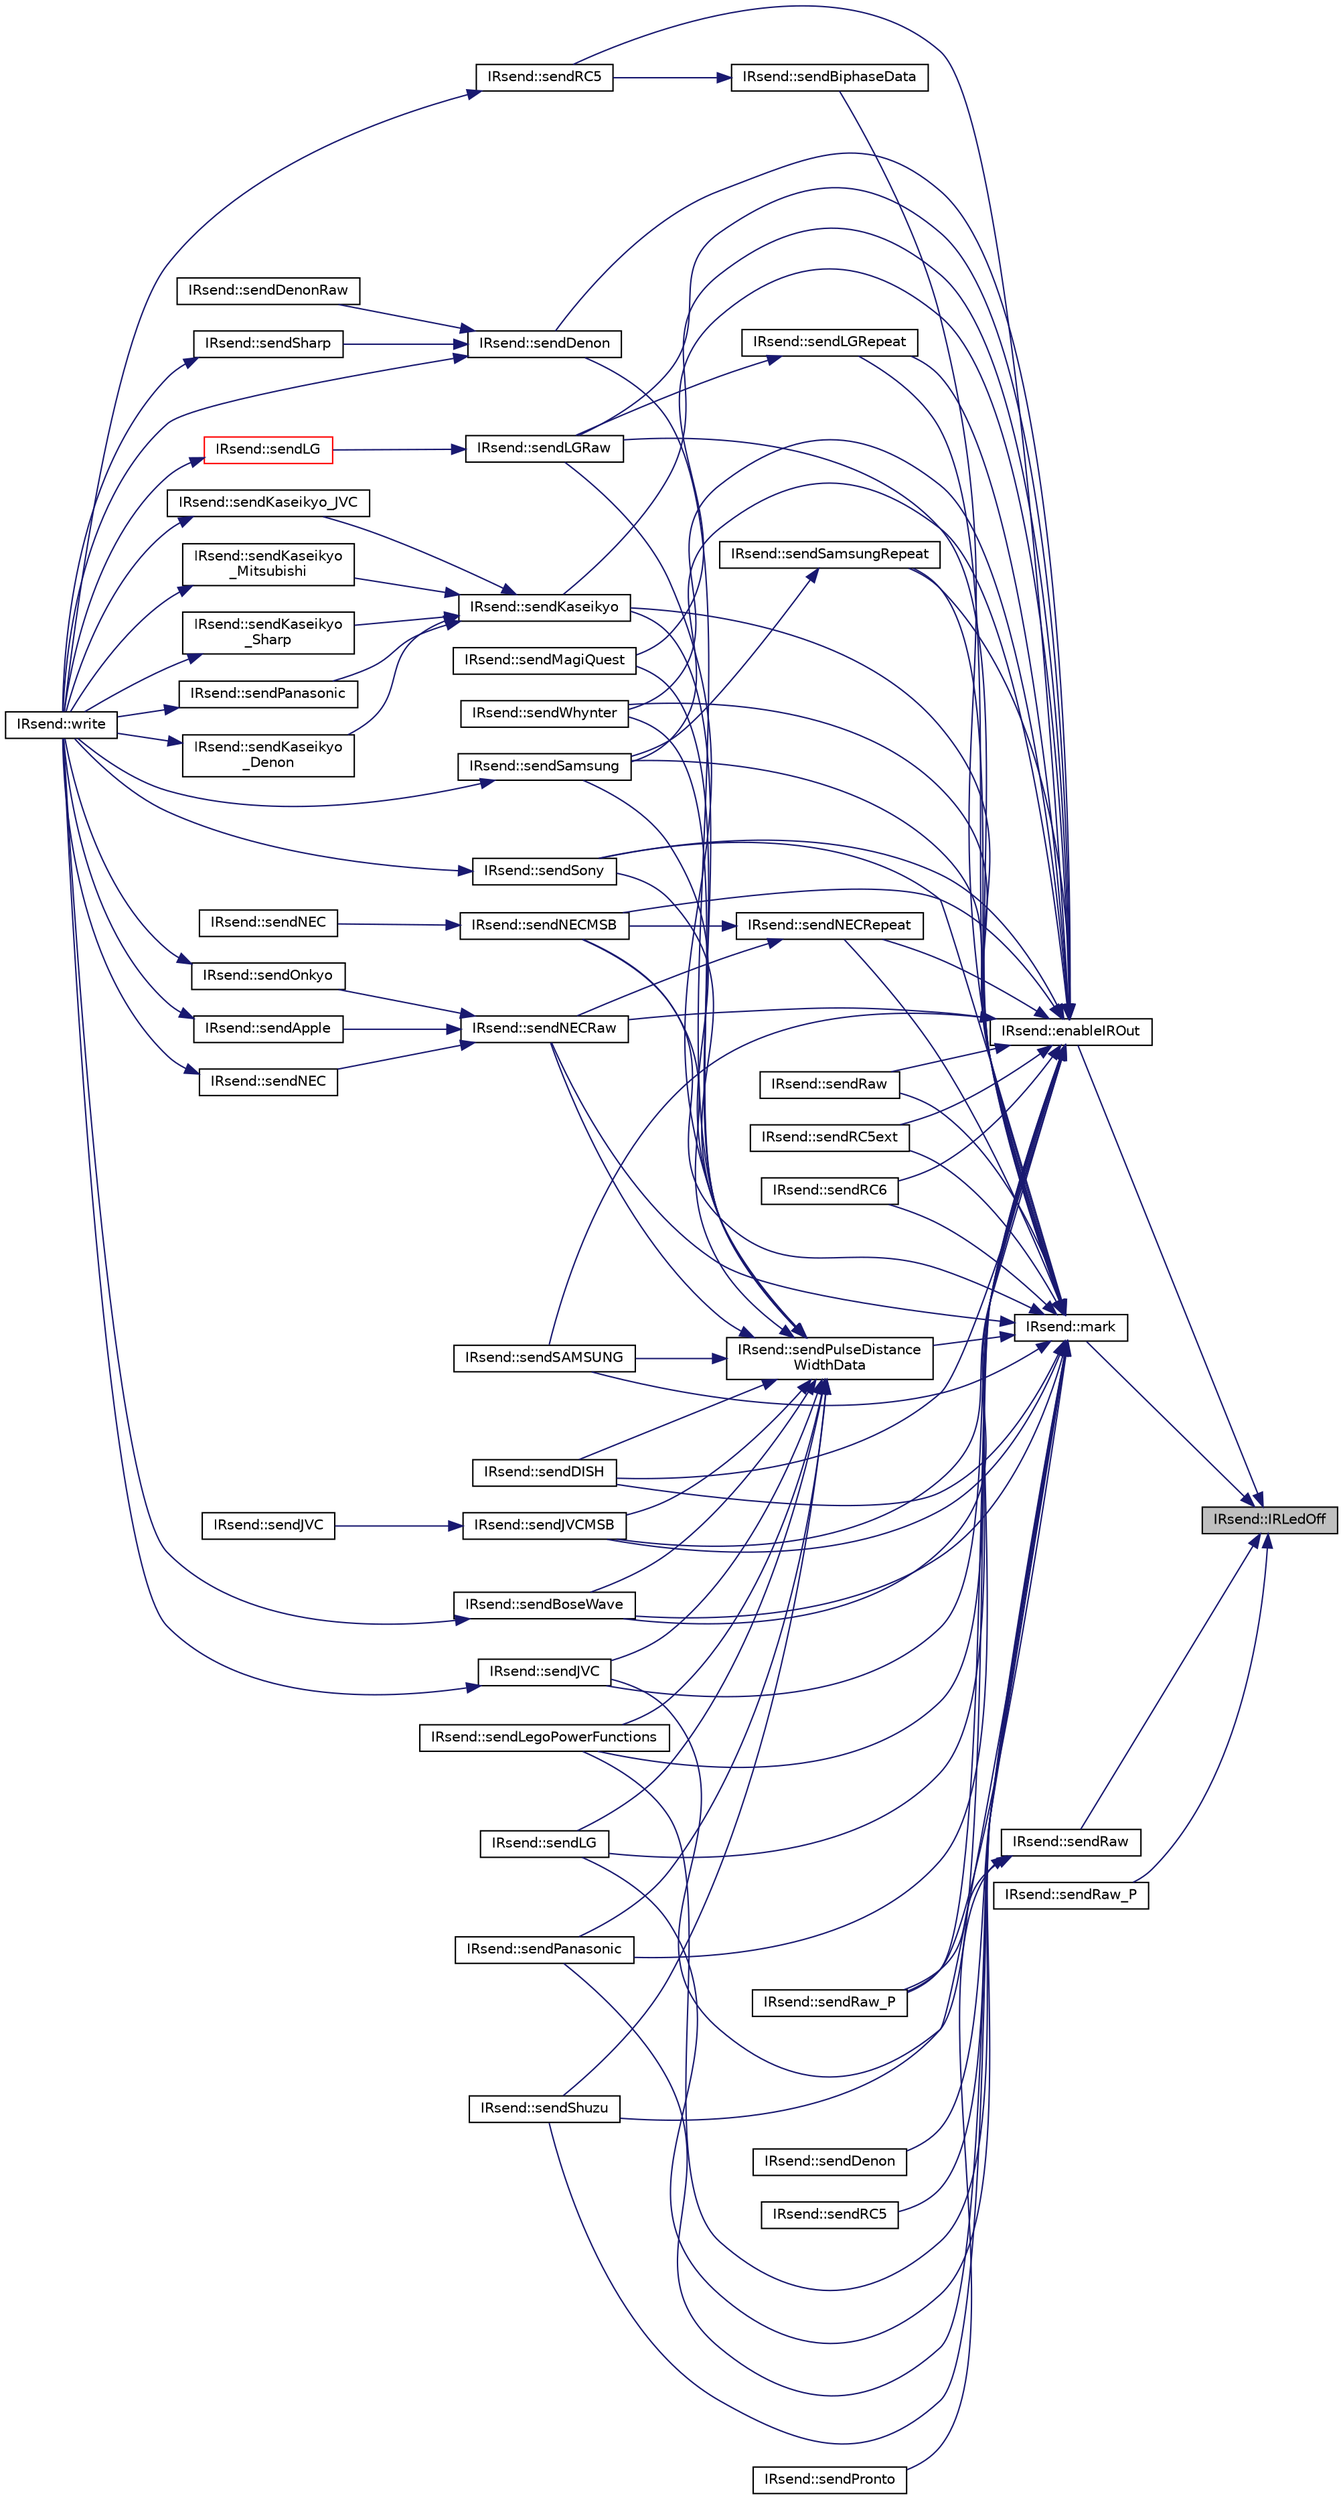digraph "IRsend::IRLedOff"
{
 // LATEX_PDF_SIZE
  edge [fontname="Helvetica",fontsize="10",labelfontname="Helvetica",labelfontsize="10"];
  node [fontname="Helvetica",fontsize="10",shape=record];
  rankdir="RL";
  Node1 [label="IRsend::IRLedOff",height=0.2,width=0.4,color="black", fillcolor="grey75", style="filled", fontcolor="black",tooltip=" "];
  Node1 -> Node2 [dir="back",color="midnightblue",fontsize="10",style="solid"];
  Node2 [label="IRsend::enableIROut",height=0.2,width=0.4,color="black", fillcolor="white", style="filled",URL="$group___sending.html#ga42c04af63d252b320c017ffa2bfc90e5",tooltip=" "];
  Node2 -> Node3 [dir="back",color="midnightblue",fontsize="10",style="solid"];
  Node3 [label="IRsend::sendBoseWave",height=0.2,width=0.4,color="black", fillcolor="white", style="filled",URL="$group___decoder.html#ga56bfe794dedefda7cc2487301fe1f1f3",tooltip=" "];
  Node3 -> Node4 [dir="back",color="midnightblue",fontsize="10",style="solid"];
  Node4 [label="IRsend::write",height=0.2,width=0.4,color="black", fillcolor="white", style="filled",URL="$group___sending.html#ga567f59869ebc6c7f53d0dc9b360dd4c3",tooltip=" "];
  Node2 -> Node5 [dir="back",color="midnightblue",fontsize="10",style="solid"];
  Node5 [label="IRsend::sendDenon",height=0.2,width=0.4,color="black", fillcolor="white", style="filled",URL="$group___decoder.html#ga342baabd2418ed33d6d847ea5f53f165",tooltip=" "];
  Node5 -> Node6 [dir="back",color="midnightblue",fontsize="10",style="solid"];
  Node6 [label="IRsend::sendDenonRaw",height=0.2,width=0.4,color="black", fillcolor="white", style="filled",URL="$group___decoder.html#ga24eb15e28a8cbfa9a19e106ebd736731",tooltip=" "];
  Node5 -> Node7 [dir="back",color="midnightblue",fontsize="10",style="solid"];
  Node7 [label="IRsend::sendSharp",height=0.2,width=0.4,color="black", fillcolor="white", style="filled",URL="$group___decoder.html#ga81b608682a7f7f89e0b1fd00756bb714",tooltip=" "];
  Node7 -> Node4 [dir="back",color="midnightblue",fontsize="10",style="solid"];
  Node5 -> Node4 [dir="back",color="midnightblue",fontsize="10",style="solid"];
  Node2 -> Node8 [dir="back",color="midnightblue",fontsize="10",style="solid"];
  Node8 [label="IRsend::sendDISH",height=0.2,width=0.4,color="black", fillcolor="white", style="filled",URL="$class_i_rsend.html#ac8b3fe0ba492391c8f142281165accec",tooltip=" "];
  Node2 -> Node9 [dir="back",color="midnightblue",fontsize="10",style="solid"];
  Node9 [label="IRsend::sendJVC",height=0.2,width=0.4,color="black", fillcolor="white", style="filled",URL="$group___decoder.html#ga5b226cb8ff607ec666fbab236fcd1ec9",tooltip=" "];
  Node9 -> Node4 [dir="back",color="midnightblue",fontsize="10",style="solid"];
  Node2 -> Node10 [dir="back",color="midnightblue",fontsize="10",style="solid"];
  Node10 [label="IRsend::sendJVCMSB",height=0.2,width=0.4,color="black", fillcolor="white", style="filled",URL="$group___decoder.html#gae3ffaf23301bec85ca0c2c7499f484a3",tooltip=" "];
  Node10 -> Node11 [dir="back",color="midnightblue",fontsize="10",style="solid"];
  Node11 [label="IRsend::sendJVC",height=0.2,width=0.4,color="black", fillcolor="white", style="filled",URL="$class_i_rsend.html#a623ebe3659a8600fd09ccd4391a632af",tooltip=" "];
  Node2 -> Node12 [dir="back",color="midnightblue",fontsize="10",style="solid"];
  Node12 [label="IRsend::sendKaseikyo",height=0.2,width=0.4,color="black", fillcolor="white", style="filled",URL="$group___decoder.html#ga4b61477c5bd7a32ec7d005d7bb88c610",tooltip=" "];
  Node12 -> Node13 [dir="back",color="midnightblue",fontsize="10",style="solid"];
  Node13 [label="IRsend::sendKaseikyo\l_Denon",height=0.2,width=0.4,color="black", fillcolor="white", style="filled",URL="$group___decoder.html#ga9c3687ea0ab26ce088bd2a8a0aa1f1c8",tooltip=" "];
  Node13 -> Node4 [dir="back",color="midnightblue",fontsize="10",style="solid"];
  Node12 -> Node14 [dir="back",color="midnightblue",fontsize="10",style="solid"];
  Node14 [label="IRsend::sendKaseikyo_JVC",height=0.2,width=0.4,color="black", fillcolor="white", style="filled",URL="$group___decoder.html#ga43bf86aaaa216292f8eb7d0941731241",tooltip=" "];
  Node14 -> Node4 [dir="back",color="midnightblue",fontsize="10",style="solid"];
  Node12 -> Node15 [dir="back",color="midnightblue",fontsize="10",style="solid"];
  Node15 [label="IRsend::sendKaseikyo\l_Mitsubishi",height=0.2,width=0.4,color="black", fillcolor="white", style="filled",URL="$group___decoder.html#gaf42f22f1d83211811b4ec765d4dc0a7f",tooltip=" "];
  Node15 -> Node4 [dir="back",color="midnightblue",fontsize="10",style="solid"];
  Node12 -> Node16 [dir="back",color="midnightblue",fontsize="10",style="solid"];
  Node16 [label="IRsend::sendKaseikyo\l_Sharp",height=0.2,width=0.4,color="black", fillcolor="white", style="filled",URL="$group___decoder.html#ga6fee66f189ae46afac1ebe876ffbbf58",tooltip=" "];
  Node16 -> Node4 [dir="back",color="midnightblue",fontsize="10",style="solid"];
  Node12 -> Node17 [dir="back",color="midnightblue",fontsize="10",style="solid"];
  Node17 [label="IRsend::sendPanasonic",height=0.2,width=0.4,color="black", fillcolor="white", style="filled",URL="$group___decoder.html#gad3a14e1a94a402a4cbe0eeeded312173",tooltip=" "];
  Node17 -> Node4 [dir="back",color="midnightblue",fontsize="10",style="solid"];
  Node2 -> Node18 [dir="back",color="midnightblue",fontsize="10",style="solid"];
  Node18 [label="IRsend::sendLegoPowerFunctions",height=0.2,width=0.4,color="black", fillcolor="white", style="filled",URL="$group___decoder.html#gaea94765ecf1af29cf323354be4d74538",tooltip=" "];
  Node2 -> Node19 [dir="back",color="midnightblue",fontsize="10",style="solid"];
  Node19 [label="IRsend::sendLG",height=0.2,width=0.4,color="black", fillcolor="white", style="filled",URL="$group___decoder.html#ga88ecc2eb801abf6aa1428cc0669abe94",tooltip=" "];
  Node2 -> Node20 [dir="back",color="midnightblue",fontsize="10",style="solid"];
  Node20 [label="IRsend::sendLGRaw",height=0.2,width=0.4,color="black", fillcolor="white", style="filled",URL="$group___decoder.html#ga9f8683daf286269b2aafab5e86a8bfc1",tooltip=" "];
  Node20 -> Node21 [dir="back",color="midnightblue",fontsize="10",style="solid"];
  Node21 [label="IRsend::sendLG",height=0.2,width=0.4,color="red", fillcolor="white", style="filled",URL="$group___decoder.html#gaf5095df5a6598fe2651510e4a8d5e018",tooltip=" "];
  Node21 -> Node4 [dir="back",color="midnightblue",fontsize="10",style="solid"];
  Node2 -> Node25 [dir="back",color="midnightblue",fontsize="10",style="solid"];
  Node25 [label="IRsend::sendLGRepeat",height=0.2,width=0.4,color="black", fillcolor="white", style="filled",URL="$group___decoder.html#ga59c09c7300fa34bc136b7be9bdebe2b5",tooltip=" "];
  Node25 -> Node20 [dir="back",color="midnightblue",fontsize="10",style="solid"];
  Node2 -> Node26 [dir="back",color="midnightblue",fontsize="10",style="solid"];
  Node26 [label="IRsend::sendMagiQuest",height=0.2,width=0.4,color="black", fillcolor="white", style="filled",URL="$class_i_rsend.html#a7baa10d355a9a694a7e3cce942ff9f59",tooltip=" "];
  Node2 -> Node27 [dir="back",color="midnightblue",fontsize="10",style="solid"];
  Node27 [label="IRsend::sendNECMSB",height=0.2,width=0.4,color="black", fillcolor="white", style="filled",URL="$group___decoder.html#ga0184d3edbfe2659b12fc157c3be0cd63",tooltip=" "];
  Node27 -> Node28 [dir="back",color="midnightblue",fontsize="10",style="solid"];
  Node28 [label="IRsend::sendNEC",height=0.2,width=0.4,color="black", fillcolor="white", style="filled",URL="$class_i_rsend.html#a2a6f485602665ff9556e2c1e4d456669",tooltip=" "];
  Node2 -> Node29 [dir="back",color="midnightblue",fontsize="10",style="solid"];
  Node29 [label="IRsend::sendNECRaw",height=0.2,width=0.4,color="black", fillcolor="white", style="filled",URL="$group___decoder.html#gaaeec0a3f8d592deee8746a5b06bc3454",tooltip=" "];
  Node29 -> Node30 [dir="back",color="midnightblue",fontsize="10",style="solid"];
  Node30 [label="IRsend::sendApple",height=0.2,width=0.4,color="black", fillcolor="white", style="filled",URL="$group___decoder.html#ga15fbc8a08b929395d6be6549cb296db5",tooltip=" "];
  Node30 -> Node4 [dir="back",color="midnightblue",fontsize="10",style="solid"];
  Node29 -> Node31 [dir="back",color="midnightblue",fontsize="10",style="solid"];
  Node31 [label="IRsend::sendNEC",height=0.2,width=0.4,color="black", fillcolor="white", style="filled",URL="$group___decoder.html#gacc081690ddf61dec5d3f1c55000da7f5",tooltip=" "];
  Node31 -> Node4 [dir="back",color="midnightblue",fontsize="10",style="solid"];
  Node29 -> Node32 [dir="back",color="midnightblue",fontsize="10",style="solid"];
  Node32 [label="IRsend::sendOnkyo",height=0.2,width=0.4,color="black", fillcolor="white", style="filled",URL="$group___decoder.html#ga857b05f2b99e8b705cb6d00470c4e78b",tooltip=" "];
  Node32 -> Node4 [dir="back",color="midnightblue",fontsize="10",style="solid"];
  Node2 -> Node33 [dir="back",color="midnightblue",fontsize="10",style="solid"];
  Node33 [label="IRsend::sendNECRepeat",height=0.2,width=0.4,color="black", fillcolor="white", style="filled",URL="$group___decoder.html#gae8fff4f1d8703ca18ea85a15289dc44c",tooltip=" "];
  Node33 -> Node27 [dir="back",color="midnightblue",fontsize="10",style="solid"];
  Node33 -> Node29 [dir="back",color="midnightblue",fontsize="10",style="solid"];
  Node2 -> Node34 [dir="back",color="midnightblue",fontsize="10",style="solid"];
  Node34 [label="IRsend::sendPanasonic",height=0.2,width=0.4,color="black", fillcolor="white", style="filled",URL="$group___decoder.html#ga205cb2e4005389ce19e769b25002b2a2",tooltip=" "];
  Node2 -> Node35 [dir="back",color="midnightblue",fontsize="10",style="solid"];
  Node35 [label="IRsend::sendRaw",height=0.2,width=0.4,color="black", fillcolor="white", style="filled",URL="$group___sending.html#gacdb18ddcfd936246e214e0a9519209bf",tooltip=" "];
  Node2 -> Node36 [dir="back",color="midnightblue",fontsize="10",style="solid"];
  Node36 [label="IRsend::sendRaw_P",height=0.2,width=0.4,color="black", fillcolor="white", style="filled",URL="$group___sending.html#ga34540fe390a44b055bfea3da6a79008c",tooltip=" "];
  Node2 -> Node37 [dir="back",color="midnightblue",fontsize="10",style="solid"];
  Node37 [label="IRsend::sendRC5",height=0.2,width=0.4,color="black", fillcolor="white", style="filled",URL="$group___decoder.html#ga55808fcce8aaf429ebbb1d34cb7f5ee5",tooltip=" "];
  Node37 -> Node4 [dir="back",color="midnightblue",fontsize="10",style="solid"];
  Node2 -> Node38 [dir="back",color="midnightblue",fontsize="10",style="solid"];
  Node38 [label="IRsend::sendRC5ext",height=0.2,width=0.4,color="black", fillcolor="white", style="filled",URL="$group___decoder.html#gaee1c9e1d8ab6dcf642d6707b4528385b",tooltip=" "];
  Node2 -> Node39 [dir="back",color="midnightblue",fontsize="10",style="solid"];
  Node39 [label="IRsend::sendRC6",height=0.2,width=0.4,color="black", fillcolor="white", style="filled",URL="$group___decoder.html#gab2553414d8480f449762eb00a3ff7d6d",tooltip=" "];
  Node2 -> Node40 [dir="back",color="midnightblue",fontsize="10",style="solid"];
  Node40 [label="IRsend::sendSamsung",height=0.2,width=0.4,color="black", fillcolor="white", style="filled",URL="$group___decoder.html#ga5d194d783811b52669eb1c1ab17a3a0f",tooltip=" "];
  Node40 -> Node4 [dir="back",color="midnightblue",fontsize="10",style="solid"];
  Node2 -> Node41 [dir="back",color="midnightblue",fontsize="10",style="solid"];
  Node41 [label="IRsend::sendSAMSUNG",height=0.2,width=0.4,color="black", fillcolor="white", style="filled",URL="$group___decoder.html#ga7b4ca49d8fceaf6ccfa26df2d1b553d5",tooltip=" "];
  Node2 -> Node42 [dir="back",color="midnightblue",fontsize="10",style="solid"];
  Node42 [label="IRsend::sendSamsungRepeat",height=0.2,width=0.4,color="black", fillcolor="white", style="filled",URL="$group___decoder.html#ga4daa3f9a1c496072f2e17cdcf93f3906",tooltip=" "];
  Node42 -> Node40 [dir="back",color="midnightblue",fontsize="10",style="solid"];
  Node2 -> Node43 [dir="back",color="midnightblue",fontsize="10",style="solid"];
  Node43 [label="IRsend::sendShuzu",height=0.2,width=0.4,color="black", fillcolor="white", style="filled",URL="$class_i_rsend.html#a1d8036a6e498c052b291a2871a3b1b94",tooltip=" "];
  Node2 -> Node44 [dir="back",color="midnightblue",fontsize="10",style="solid"];
  Node44 [label="IRsend::sendSony",height=0.2,width=0.4,color="black", fillcolor="white", style="filled",URL="$group___decoder.html#ga64cfeb90c005e597c62586ea19b93b12",tooltip=" "];
  Node44 -> Node4 [dir="back",color="midnightblue",fontsize="10",style="solid"];
  Node2 -> Node45 [dir="back",color="midnightblue",fontsize="10",style="solid"];
  Node45 [label="IRsend::sendWhynter",height=0.2,width=0.4,color="black", fillcolor="white", style="filled",URL="$group___decoder.html#ga8acfdbfc54f8b76d49acb799f5b40805",tooltip=" "];
  Node1 -> Node46 [dir="back",color="midnightblue",fontsize="10",style="solid"];
  Node46 [label="IRsend::mark",height=0.2,width=0.4,color="black", fillcolor="white", style="filled",URL="$group___sending.html#ga7328943560a5f60f4e9e13d677716674",tooltip=" "];
  Node46 -> Node47 [dir="back",color="midnightblue",fontsize="10",style="solid"];
  Node47 [label="IRsend::sendBiphaseData",height=0.2,width=0.4,color="black", fillcolor="white", style="filled",URL="$group___sending.html#ga50162b158e0fa94b105d3717318b8b2c",tooltip=" "];
  Node47 -> Node37 [dir="back",color="midnightblue",fontsize="10",style="solid"];
  Node46 -> Node3 [dir="back",color="midnightblue",fontsize="10",style="solid"];
  Node46 -> Node48 [dir="back",color="midnightblue",fontsize="10",style="solid"];
  Node48 [label="IRsend::sendDenon",height=0.2,width=0.4,color="black", fillcolor="white", style="filled",URL="$group___decoder.html#gab5a2c0a20071c7b37f0d1cd99680d513",tooltip=" "];
  Node46 -> Node8 [dir="back",color="midnightblue",fontsize="10",style="solid"];
  Node46 -> Node9 [dir="back",color="midnightblue",fontsize="10",style="solid"];
  Node46 -> Node10 [dir="back",color="midnightblue",fontsize="10",style="solid"];
  Node46 -> Node12 [dir="back",color="midnightblue",fontsize="10",style="solid"];
  Node46 -> Node18 [dir="back",color="midnightblue",fontsize="10",style="solid"];
  Node46 -> Node19 [dir="back",color="midnightblue",fontsize="10",style="solid"];
  Node46 -> Node20 [dir="back",color="midnightblue",fontsize="10",style="solid"];
  Node46 -> Node25 [dir="back",color="midnightblue",fontsize="10",style="solid"];
  Node46 -> Node27 [dir="back",color="midnightblue",fontsize="10",style="solid"];
  Node46 -> Node29 [dir="back",color="midnightblue",fontsize="10",style="solid"];
  Node46 -> Node33 [dir="back",color="midnightblue",fontsize="10",style="solid"];
  Node46 -> Node34 [dir="back",color="midnightblue",fontsize="10",style="solid"];
  Node46 -> Node49 [dir="back",color="midnightblue",fontsize="10",style="solid"];
  Node49 [label="IRsend::sendPulseDistance\lWidthData",height=0.2,width=0.4,color="black", fillcolor="white", style="filled",URL="$group___sending.html#ga6904a411999a4c9f7306dba49851eb7b",tooltip=" "];
  Node49 -> Node3 [dir="back",color="midnightblue",fontsize="10",style="solid"];
  Node49 -> Node5 [dir="back",color="midnightblue",fontsize="10",style="solid"];
  Node49 -> Node8 [dir="back",color="midnightblue",fontsize="10",style="solid"];
  Node49 -> Node9 [dir="back",color="midnightblue",fontsize="10",style="solid"];
  Node49 -> Node10 [dir="back",color="midnightblue",fontsize="10",style="solid"];
  Node49 -> Node12 [dir="back",color="midnightblue",fontsize="10",style="solid"];
  Node49 -> Node18 [dir="back",color="midnightblue",fontsize="10",style="solid"];
  Node49 -> Node19 [dir="back",color="midnightblue",fontsize="10",style="solid"];
  Node49 -> Node20 [dir="back",color="midnightblue",fontsize="10",style="solid"];
  Node49 -> Node26 [dir="back",color="midnightblue",fontsize="10",style="solid"];
  Node49 -> Node27 [dir="back",color="midnightblue",fontsize="10",style="solid"];
  Node49 -> Node29 [dir="back",color="midnightblue",fontsize="10",style="solid"];
  Node49 -> Node34 [dir="back",color="midnightblue",fontsize="10",style="solid"];
  Node49 -> Node40 [dir="back",color="midnightblue",fontsize="10",style="solid"];
  Node49 -> Node41 [dir="back",color="midnightblue",fontsize="10",style="solid"];
  Node49 -> Node43 [dir="back",color="midnightblue",fontsize="10",style="solid"];
  Node49 -> Node44 [dir="back",color="midnightblue",fontsize="10",style="solid"];
  Node49 -> Node45 [dir="back",color="midnightblue",fontsize="10",style="solid"];
  Node46 -> Node35 [dir="back",color="midnightblue",fontsize="10",style="solid"];
  Node46 -> Node36 [dir="back",color="midnightblue",fontsize="10",style="solid"];
  Node46 -> Node50 [dir="back",color="midnightblue",fontsize="10",style="solid"];
  Node50 [label="IRsend::sendRC5",height=0.2,width=0.4,color="black", fillcolor="white", style="filled",URL="$group___decoder.html#ga6168e3ad4e47c657c9f3de0e5d7590b3",tooltip=" "];
  Node46 -> Node38 [dir="back",color="midnightblue",fontsize="10",style="solid"];
  Node46 -> Node39 [dir="back",color="midnightblue",fontsize="10",style="solid"];
  Node46 -> Node40 [dir="back",color="midnightblue",fontsize="10",style="solid"];
  Node46 -> Node41 [dir="back",color="midnightblue",fontsize="10",style="solid"];
  Node46 -> Node42 [dir="back",color="midnightblue",fontsize="10",style="solid"];
  Node46 -> Node43 [dir="back",color="midnightblue",fontsize="10",style="solid"];
  Node46 -> Node44 [dir="back",color="midnightblue",fontsize="10",style="solid"];
  Node46 -> Node45 [dir="back",color="midnightblue",fontsize="10",style="solid"];
  Node1 -> Node51 [dir="back",color="midnightblue",fontsize="10",style="solid"];
  Node51 [label="IRsend::sendRaw",height=0.2,width=0.4,color="black", fillcolor="white", style="filled",URL="$group___sending.html#ga1c9027bc86e6a726295219ac11e06a1b",tooltip=" "];
  Node51 -> Node52 [dir="back",color="midnightblue",fontsize="10",style="solid"];
  Node52 [label="IRsend::sendPronto",height=0.2,width=0.4,color="black", fillcolor="white", style="filled",URL="$group___decoder.html#ga4f221f872371078dd6d4f3ffa87b7b10",tooltip=" "];
  Node51 -> Node36 [dir="back",color="midnightblue",fontsize="10",style="solid"];
  Node1 -> Node53 [dir="back",color="midnightblue",fontsize="10",style="solid"];
  Node53 [label="IRsend::sendRaw_P",height=0.2,width=0.4,color="black", fillcolor="white", style="filled",URL="$group___sending.html#gac351cb665bc0a5c863bc7a070b3aee4e",tooltip=" "];
}
